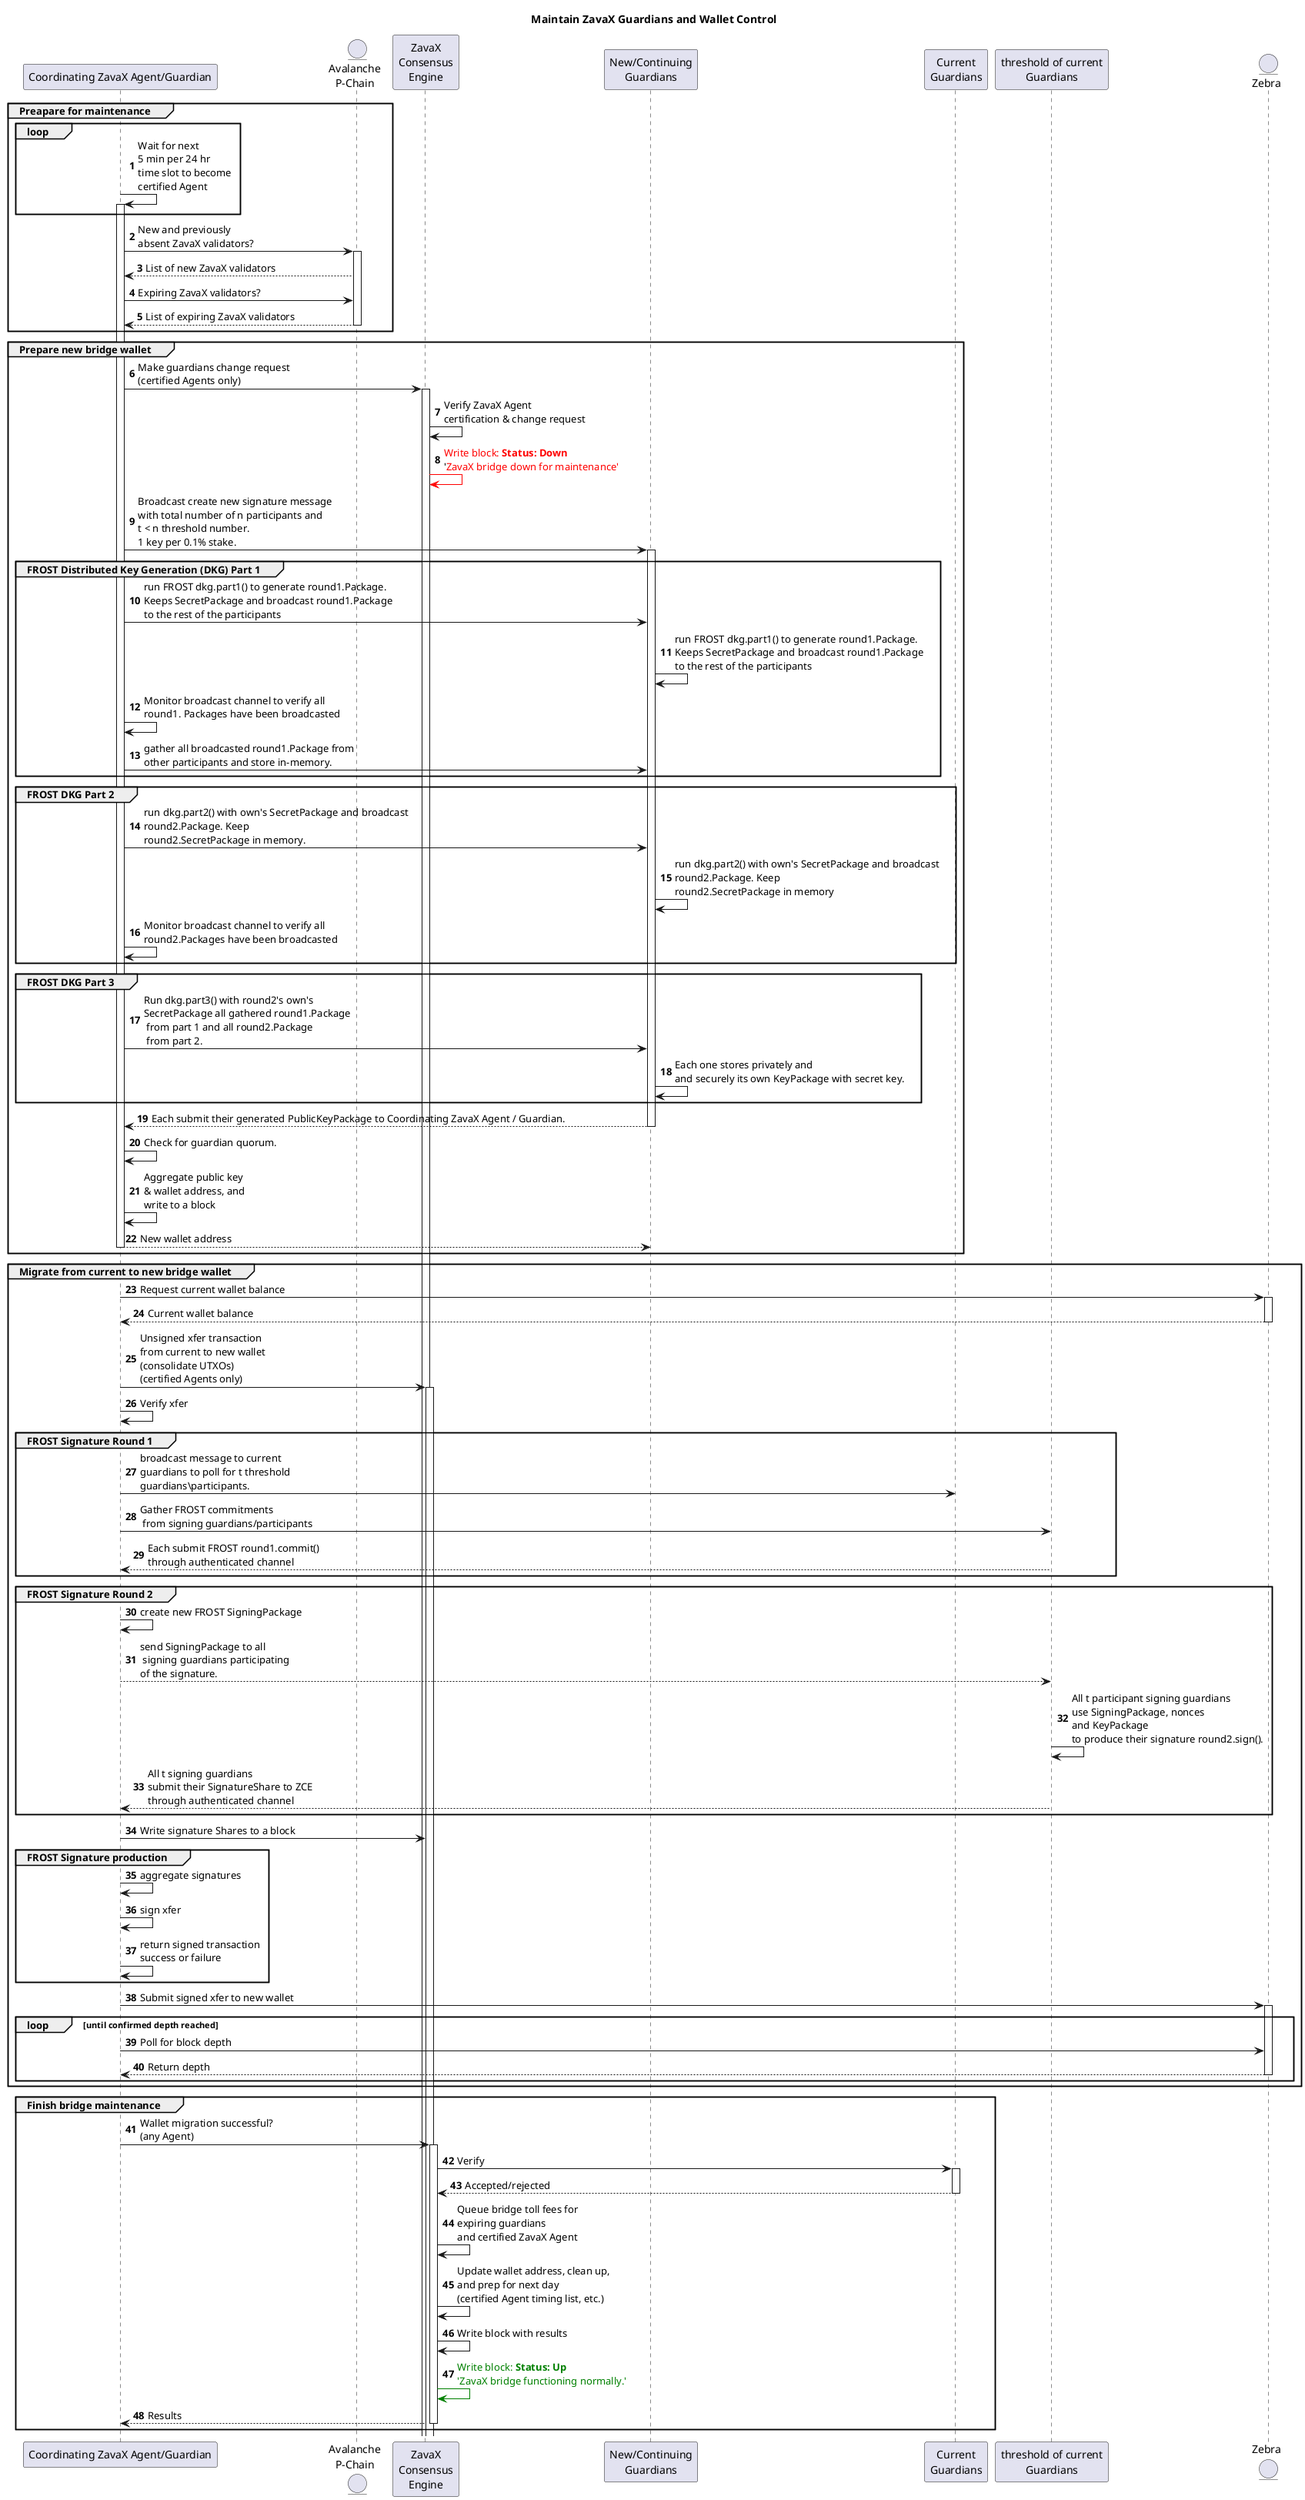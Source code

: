@startuml

title Maintain ZavaX Guardians and Wallet Control
participant "Coordinating ZavaX Agent/Guardian" as ZA
entity "Avalanche\nP-Chain" as AP
participant "ZavaX\nConsensus\nEngine" as ZCE
participant "New/Continuing\nGuardians" as NV
participant "Current\nGuardians" as PV
participant "threshold of current\nGuardians" as SG
entity "Zebra" as Z

autonumber
group Preapare for maintenance
    loop
        ZA -> ZA++ : Wait for next\n5 min per 24 hr\ntime slot to become\ncertified Agent
    end
    ZA -> AP++ : New and previously\nabsent ZavaX validators?
    AP --> ZA : List of new ZavaX validators
    ZA -> AP : Expiring ZavaX validators?
    AP --> ZA-- : List of expiring ZavaX validators
end
group Prepare new bridge wallet 
    ZA -> ZCE++ : Make guardians change request\n(certified Agents only)
    ZCE -> ZCE : Verify ZavaX Agent\ncertification & change request
    ZCE -[#red]> ZCE : <color:red>Write block: <b>Status: Down\n'<color:red>ZavaX bridge down for maintenance'
    ZA -> NV++ : Broadcast create new signature message\nwith total number of n participants and\nt < n threshold number.\n1 key per 0.1% stake.
    group FROST Distributed Key Generation (DKG) Part 1
        ZA -> NV : run FROST dkg.part1() to generate round1.Package.\nKeeps SecretPackage and broadcast round1.Package\nto the rest of the participants
        NV -> NV : run FROST dkg.part1() to generate round1.Package.\nKeeps SecretPackage and broadcast round1.Package\nto the rest of the participants
        ZA -> ZA : Monitor broadcast channel to verify all\nround1. Packages have been broadcasted 
        ZA -> NV : gather all broadcasted round1.Package from\nother participants and store in-memory.
    end
    group FROST DKG Part 2
        ZA -> NV : run dkg.part2() with own's SecretPackage and broadcast\nround2.Package. Keep\nround2.SecretPackage in memory.
        NV -> NV : run dkg.part2() with own's SecretPackage and broadcast\nround2.Package. Keep\nround2.SecretPackage in memory 
        ZA -> ZA : Monitor broadcast channel to verify all\nround2.Packages have been broadcasted 
    end
    group FROST DKG Part 3
    ZA -> NV : Run dkg.part3() with round2's own's\nSecretPackage all gathered round1.Package\n from part 1 and all round2.Package\n from part 2.
    NV -> NV : Each one stores privately and\nand securely its own KeyPackage with secret key.
    end
    NV --> ZA-- : Each submit their generated PublicKeyPackage to Coordinating ZavaX Agent / Guardian.
    ZA -> ZA : Check for guardian quorum. 
    ZA -> ZA : Aggregate public key\n& wallet address, and\nwrite to a block
    ZA --> NV --: New wallet address
end 
group Migrate from current to new bridge wallet
    ZA -> Z ++: Request current wallet balance
    Z --> ZA--: Current wallet balance
    ZA -> ZCE ++: Unsigned xfer transaction\nfrom current to new wallet\n(consolidate UTXOs)\n(certified Agents only)
    ZA -> ZA : Verify xfer
    group FROST Signature Round 1
    ZA -> PV : broadcast message to current\nguardians to poll for t threshold\nguardians\participants.
    ZA -> SG : Gather FROST commitments\n from signing guardians/participants
    SG --> ZA : Each submit FROST round1.commit()\nthrough authenticated channel
    end
    group FROST Signature Round 2
    ZA -> ZA : create new FROST SigningPackage
    ZA --> SG : send SigningPackage to all\n signing guardians participating\nof the signature.
    SG -> SG : All t participant signing guardians\nuse SigningPackage, nonces\nand KeyPackage\nto produce their signature round2.sign().
    SG --> ZA : All t signing guardians\nsubmit their SignatureShare to ZCE\nthrough authenticated channel
    end
    ZA -> ZCE : Write signature Shares to a block
    group FROST Signature production
    ZA -> ZA : aggregate signatures
    ZA -> ZA : sign xfer
    ZA -> ZA : return signed transaction\nsuccess or failure 
    end
    ZA -> Z++ : Submit signed xfer to new wallet
    loop until confirmed depth reached
        ZA -> Z: Poll for block depth
        Z --> ZA--: Return depth
    end 
end 
group Finish bridge maintenance
    ZA -> ZCE++ : Wallet migration successful?\n(any Agent)
    ZCE -> PV++ : Verify
    PV --> ZCE--: Accepted/rejected
    ZCE -> ZCE: Queue bridge toll fees for\nexpiring guardians\nand certified ZavaX Agent
    ZCE -> ZCE: Update wallet address, clean up,\nand prep for next day\n(certified Agent timing list, etc.)
    ZCE -> ZCE: Write block with results
    ZCE -[#green]> ZCE: <color:green>Write block: <b>Status: Up\n<color:green>'ZavaX bridge functioning normally.'
    ZCE --> ZA --: Results
end 
@enduml
